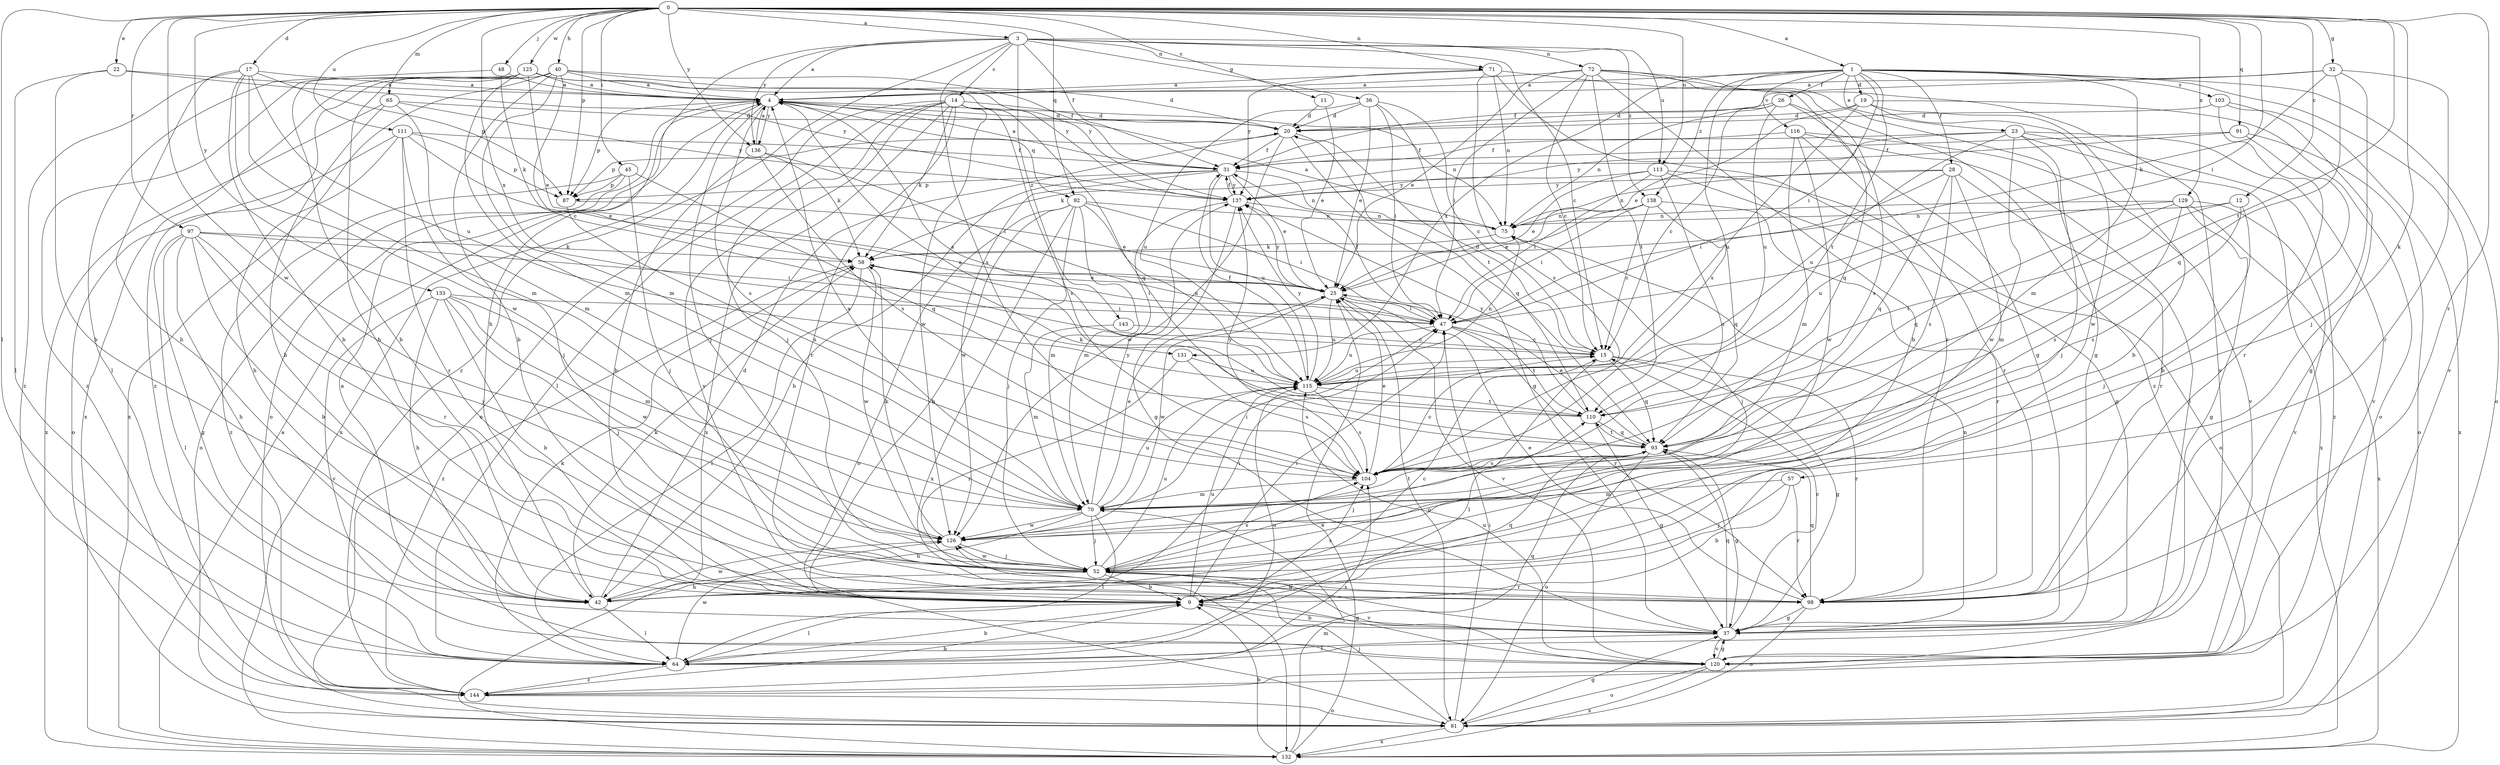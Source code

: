 strict digraph  {
0;
1;
3;
4;
9;
11;
12;
14;
15;
17;
19;
20;
22;
23;
25;
26;
28;
31;
32;
36;
37;
40;
42;
45;
47;
48;
52;
57;
58;
64;
65;
70;
71;
72;
75;
81;
87;
91;
92;
93;
97;
98;
103;
104;
110;
111;
113;
115;
116;
120;
125;
126;
129;
131;
132;
133;
136;
137;
138;
143;
144;
0 -> 1  [label=a];
0 -> 3  [label=a];
0 -> 11  [label=c];
0 -> 12  [label=c];
0 -> 17  [label=d];
0 -> 22  [label=e];
0 -> 32  [label=g];
0 -> 40  [label=h];
0 -> 45  [label=i];
0 -> 47  [label=i];
0 -> 48  [label=j];
0 -> 57  [label=k];
0 -> 64  [label=l];
0 -> 65  [label=m];
0 -> 71  [label=n];
0 -> 87  [label=p];
0 -> 91  [label=q];
0 -> 92  [label=q];
0 -> 97  [label=r];
0 -> 98  [label=r];
0 -> 110  [label=t];
0 -> 111  [label=u];
0 -> 113  [label=u];
0 -> 125  [label=w];
0 -> 126  [label=w];
0 -> 129  [label=x];
0 -> 131  [label=x];
0 -> 133  [label=y];
0 -> 136  [label=y];
1 -> 4  [label=a];
1 -> 19  [label=d];
1 -> 23  [label=e];
1 -> 26  [label=f];
1 -> 28  [label=f];
1 -> 47  [label=i];
1 -> 70  [label=m];
1 -> 81  [label=o];
1 -> 103  [label=s];
1 -> 104  [label=s];
1 -> 110  [label=t];
1 -> 116  [label=v];
1 -> 120  [label=v];
1 -> 131  [label=x];
1 -> 138  [label=z];
3 -> 4  [label=a];
3 -> 14  [label=c];
3 -> 15  [label=c];
3 -> 31  [label=f];
3 -> 36  [label=g];
3 -> 42  [label=h];
3 -> 71  [label=n];
3 -> 72  [label=n];
3 -> 104  [label=s];
3 -> 113  [label=u];
3 -> 136  [label=y];
3 -> 138  [label=z];
3 -> 143  [label=z];
3 -> 144  [label=z];
4 -> 20  [label=d];
4 -> 52  [label=j];
4 -> 75  [label=n];
4 -> 81  [label=o];
4 -> 87  [label=p];
4 -> 92  [label=q];
4 -> 104  [label=s];
4 -> 132  [label=x];
4 -> 136  [label=y];
9 -> 37  [label=g];
9 -> 47  [label=i];
9 -> 64  [label=l];
9 -> 104  [label=s];
9 -> 115  [label=u];
11 -> 20  [label=d];
11 -> 25  [label=e];
12 -> 52  [label=j];
12 -> 75  [label=n];
12 -> 104  [label=s];
12 -> 110  [label=t];
14 -> 20  [label=d];
14 -> 52  [label=j];
14 -> 58  [label=k];
14 -> 64  [label=l];
14 -> 81  [label=o];
14 -> 93  [label=q];
14 -> 98  [label=r];
14 -> 104  [label=s];
14 -> 120  [label=v];
14 -> 126  [label=w];
14 -> 132  [label=x];
15 -> 20  [label=d];
15 -> 37  [label=g];
15 -> 64  [label=l];
15 -> 93  [label=q];
15 -> 98  [label=r];
15 -> 115  [label=u];
17 -> 4  [label=a];
17 -> 9  [label=b];
17 -> 42  [label=h];
17 -> 70  [label=m];
17 -> 87  [label=p];
17 -> 115  [label=u];
17 -> 126  [label=w];
17 -> 144  [label=z];
19 -> 9  [label=b];
19 -> 20  [label=d];
19 -> 25  [label=e];
19 -> 81  [label=o];
19 -> 115  [label=u];
19 -> 126  [label=w];
20 -> 31  [label=f];
20 -> 37  [label=g];
20 -> 87  [label=p];
20 -> 93  [label=q];
20 -> 126  [label=w];
22 -> 4  [label=a];
22 -> 9  [label=b];
22 -> 64  [label=l];
22 -> 137  [label=y];
23 -> 31  [label=f];
23 -> 52  [label=j];
23 -> 58  [label=k];
23 -> 115  [label=u];
23 -> 120  [label=v];
23 -> 126  [label=w];
23 -> 132  [label=x];
23 -> 144  [label=z];
25 -> 47  [label=i];
25 -> 81  [label=o];
25 -> 115  [label=u];
25 -> 120  [label=v];
25 -> 126  [label=w];
25 -> 137  [label=y];
26 -> 15  [label=c];
26 -> 20  [label=d];
26 -> 75  [label=n];
26 -> 93  [label=q];
26 -> 104  [label=s];
26 -> 115  [label=u];
28 -> 47  [label=i];
28 -> 70  [label=m];
28 -> 75  [label=n];
28 -> 93  [label=q];
28 -> 98  [label=r];
28 -> 104  [label=s];
28 -> 137  [label=y];
31 -> 4  [label=a];
31 -> 25  [label=e];
31 -> 42  [label=h];
31 -> 75  [label=n];
31 -> 87  [label=p];
31 -> 115  [label=u];
31 -> 126  [label=w];
31 -> 137  [label=y];
32 -> 4  [label=a];
32 -> 31  [label=f];
32 -> 52  [label=j];
32 -> 58  [label=k];
32 -> 93  [label=q];
32 -> 98  [label=r];
36 -> 15  [label=c];
36 -> 20  [label=d];
36 -> 25  [label=e];
36 -> 47  [label=i];
36 -> 110  [label=t];
36 -> 115  [label=u];
37 -> 9  [label=b];
37 -> 15  [label=c];
37 -> 64  [label=l];
37 -> 75  [label=n];
37 -> 93  [label=q];
37 -> 120  [label=v];
37 -> 126  [label=w];
40 -> 4  [label=a];
40 -> 9  [label=b];
40 -> 15  [label=c];
40 -> 31  [label=f];
40 -> 42  [label=h];
40 -> 70  [label=m];
40 -> 132  [label=x];
40 -> 137  [label=y];
40 -> 144  [label=z];
42 -> 15  [label=c];
42 -> 20  [label=d];
42 -> 47  [label=i];
42 -> 58  [label=k];
42 -> 64  [label=l];
42 -> 93  [label=q];
42 -> 126  [label=w];
45 -> 52  [label=j];
45 -> 81  [label=o];
45 -> 87  [label=p];
45 -> 93  [label=q];
45 -> 144  [label=z];
47 -> 15  [label=c];
47 -> 31  [label=f];
47 -> 98  [label=r];
47 -> 110  [label=t];
47 -> 115  [label=u];
48 -> 4  [label=a];
48 -> 58  [label=k];
48 -> 64  [label=l];
52 -> 9  [label=b];
52 -> 42  [label=h];
52 -> 98  [label=r];
52 -> 104  [label=s];
52 -> 115  [label=u];
52 -> 120  [label=v];
52 -> 126  [label=w];
57 -> 9  [label=b];
57 -> 52  [label=j];
57 -> 70  [label=m];
57 -> 98  [label=r];
58 -> 25  [label=e];
58 -> 47  [label=i];
58 -> 64  [label=l];
58 -> 126  [label=w];
58 -> 144  [label=z];
64 -> 9  [label=b];
64 -> 58  [label=k];
64 -> 93  [label=q];
64 -> 115  [label=u];
64 -> 126  [label=w];
64 -> 144  [label=z];
65 -> 20  [label=d];
65 -> 42  [label=h];
65 -> 70  [label=m];
65 -> 132  [label=x];
65 -> 137  [label=y];
70 -> 4  [label=a];
70 -> 25  [label=e];
70 -> 42  [label=h];
70 -> 47  [label=i];
70 -> 52  [label=j];
70 -> 64  [label=l];
70 -> 115  [label=u];
70 -> 126  [label=w];
70 -> 137  [label=y];
71 -> 4  [label=a];
71 -> 37  [label=g];
71 -> 75  [label=n];
71 -> 98  [label=r];
71 -> 104  [label=s];
71 -> 137  [label=y];
72 -> 4  [label=a];
72 -> 9  [label=b];
72 -> 15  [label=c];
72 -> 25  [label=e];
72 -> 37  [label=g];
72 -> 47  [label=i];
72 -> 110  [label=t];
72 -> 120  [label=v];
72 -> 144  [label=z];
75 -> 4  [label=a];
75 -> 52  [label=j];
75 -> 58  [label=k];
81 -> 37  [label=g];
81 -> 47  [label=i];
81 -> 52  [label=j];
81 -> 132  [label=x];
87 -> 25  [label=e];
87 -> 104  [label=s];
91 -> 9  [label=b];
91 -> 31  [label=f];
91 -> 81  [label=o];
91 -> 137  [label=y];
92 -> 9  [label=b];
92 -> 47  [label=i];
92 -> 52  [label=j];
92 -> 70  [label=m];
92 -> 75  [label=n];
92 -> 81  [label=o];
92 -> 115  [label=u];
92 -> 132  [label=x];
93 -> 25  [label=e];
93 -> 37  [label=g];
93 -> 52  [label=j];
93 -> 81  [label=o];
93 -> 104  [label=s];
93 -> 110  [label=t];
97 -> 9  [label=b];
97 -> 37  [label=g];
97 -> 42  [label=h];
97 -> 47  [label=i];
97 -> 52  [label=j];
97 -> 58  [label=k];
97 -> 64  [label=l];
97 -> 98  [label=r];
98 -> 25  [label=e];
98 -> 37  [label=g];
98 -> 81  [label=o];
98 -> 93  [label=q];
103 -> 20  [label=d];
103 -> 37  [label=g];
103 -> 98  [label=r];
103 -> 132  [label=x];
104 -> 15  [label=c];
104 -> 25  [label=e];
104 -> 70  [label=m];
104 -> 137  [label=y];
110 -> 4  [label=a];
110 -> 37  [label=g];
110 -> 58  [label=k];
110 -> 93  [label=q];
110 -> 137  [label=y];
111 -> 25  [label=e];
111 -> 31  [label=f];
111 -> 42  [label=h];
111 -> 52  [label=j];
111 -> 81  [label=o];
111 -> 87  [label=p];
111 -> 98  [label=r];
113 -> 25  [label=e];
113 -> 37  [label=g];
113 -> 47  [label=i];
113 -> 81  [label=o];
113 -> 104  [label=s];
113 -> 137  [label=y];
115 -> 4  [label=a];
115 -> 31  [label=f];
115 -> 75  [label=n];
115 -> 104  [label=s];
115 -> 110  [label=t];
115 -> 137  [label=y];
116 -> 31  [label=f];
116 -> 64  [label=l];
116 -> 70  [label=m];
116 -> 98  [label=r];
116 -> 120  [label=v];
116 -> 126  [label=w];
120 -> 4  [label=a];
120 -> 37  [label=g];
120 -> 81  [label=o];
120 -> 115  [label=u];
120 -> 132  [label=x];
125 -> 4  [label=a];
125 -> 9  [label=b];
125 -> 20  [label=d];
125 -> 25  [label=e];
125 -> 70  [label=m];
125 -> 132  [label=x];
125 -> 137  [label=y];
125 -> 144  [label=z];
126 -> 52  [label=j];
126 -> 58  [label=k];
126 -> 110  [label=t];
129 -> 37  [label=g];
129 -> 75  [label=n];
129 -> 93  [label=q];
129 -> 104  [label=s];
129 -> 115  [label=u];
129 -> 120  [label=v];
129 -> 132  [label=x];
131 -> 98  [label=r];
131 -> 104  [label=s];
131 -> 115  [label=u];
132 -> 4  [label=a];
132 -> 9  [label=b];
132 -> 25  [label=e];
132 -> 70  [label=m];
133 -> 9  [label=b];
133 -> 42  [label=h];
133 -> 47  [label=i];
133 -> 52  [label=j];
133 -> 70  [label=m];
133 -> 120  [label=v];
133 -> 126  [label=w];
136 -> 4  [label=a];
136 -> 9  [label=b];
136 -> 47  [label=i];
136 -> 58  [label=k];
136 -> 104  [label=s];
137 -> 31  [label=f];
137 -> 37  [label=g];
137 -> 70  [label=m];
137 -> 75  [label=n];
138 -> 15  [label=c];
138 -> 25  [label=e];
138 -> 47  [label=i];
138 -> 75  [label=n];
138 -> 93  [label=q];
138 -> 98  [label=r];
143 -> 15  [label=c];
143 -> 70  [label=m];
144 -> 9  [label=b];
144 -> 81  [label=o];
144 -> 104  [label=s];
}
